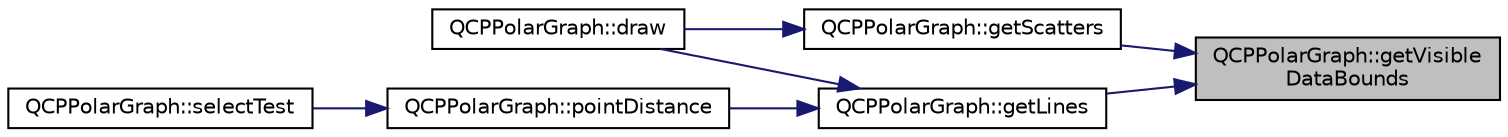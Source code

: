 digraph "QCPPolarGraph::getVisibleDataBounds"
{
 // LATEX_PDF_SIZE
  edge [fontname="Helvetica",fontsize="10",labelfontname="Helvetica",labelfontsize="10"];
  node [fontname="Helvetica",fontsize="10",shape=record];
  rankdir="RL";
  Node1 [label="QCPPolarGraph::getVisible\lDataBounds",height=0.2,width=0.4,color="black", fillcolor="grey75", style="filled", fontcolor="black",tooltip=" "];
  Node1 -> Node2 [dir="back",color="midnightblue",fontsize="10",style="solid",fontname="Helvetica"];
  Node2 [label="QCPPolarGraph::getLines",height=0.2,width=0.4,color="black", fillcolor="white", style="filled",URL="$classQCPPolarGraph.html#ae3ef86f65cf446fc46a012d3821fc7f7",tooltip=" "];
  Node2 -> Node3 [dir="back",color="midnightblue",fontsize="10",style="solid",fontname="Helvetica"];
  Node3 [label="QCPPolarGraph::draw",height=0.2,width=0.4,color="black", fillcolor="white", style="filled",URL="$classQCPPolarGraph.html#a2a053fc53b7945cd2e3b93cef9cade9a",tooltip=" "];
  Node2 -> Node4 [dir="back",color="midnightblue",fontsize="10",style="solid",fontname="Helvetica"];
  Node4 [label="QCPPolarGraph::pointDistance",height=0.2,width=0.4,color="black", fillcolor="white", style="filled",URL="$classQCPPolarGraph.html#a0b917f9396ede27e5b4f41a974b129d3",tooltip=" "];
  Node4 -> Node5 [dir="back",color="midnightblue",fontsize="10",style="solid",fontname="Helvetica"];
  Node5 [label="QCPPolarGraph::selectTest",height=0.2,width=0.4,color="black", fillcolor="white", style="filled",URL="$classQCPPolarGraph.html#a4033ca80db907352e4188162f861d69a",tooltip=" "];
  Node1 -> Node6 [dir="back",color="midnightblue",fontsize="10",style="solid",fontname="Helvetica"];
  Node6 [label="QCPPolarGraph::getScatters",height=0.2,width=0.4,color="black", fillcolor="white", style="filled",URL="$classQCPPolarGraph.html#ad6330a4bcd3c3263047ac05eaca3711f",tooltip=" "];
  Node6 -> Node3 [dir="back",color="midnightblue",fontsize="10",style="solid",fontname="Helvetica"];
}
